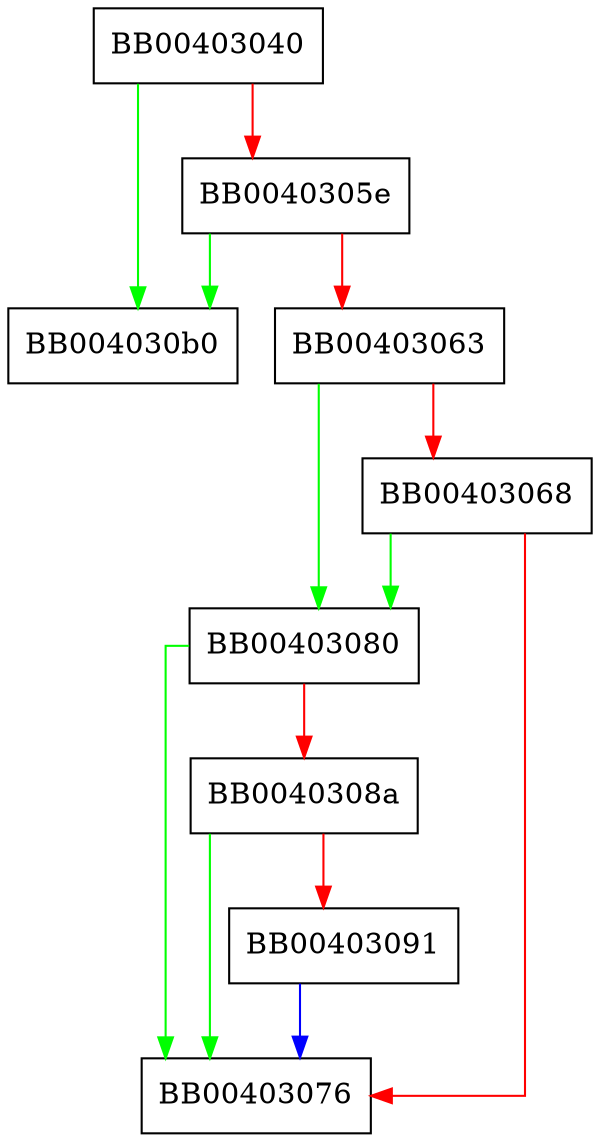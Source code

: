 digraph delayed_delivery {
  node [shape="box"];
  graph [splines=ortho];
  BB00403040 -> BB004030b0 [color="green"];
  BB00403040 -> BB0040305e [color="red"];
  BB0040305e -> BB004030b0 [color="green"];
  BB0040305e -> BB00403063 [color="red"];
  BB00403063 -> BB00403080 [color="green"];
  BB00403063 -> BB00403068 [color="red"];
  BB00403068 -> BB00403080 [color="green"];
  BB00403068 -> BB00403076 [color="red"];
  BB00403080 -> BB00403076 [color="green"];
  BB00403080 -> BB0040308a [color="red"];
  BB0040308a -> BB00403076 [color="green"];
  BB0040308a -> BB00403091 [color="red"];
  BB00403091 -> BB00403076 [color="blue"];
}